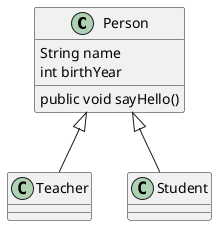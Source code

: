 ```uml
@startuml
Class Person {
    String name
    int birthYear

    public void sayHello()
}

Person <|-- Teacher
Person <|-- Student
@enduml
```